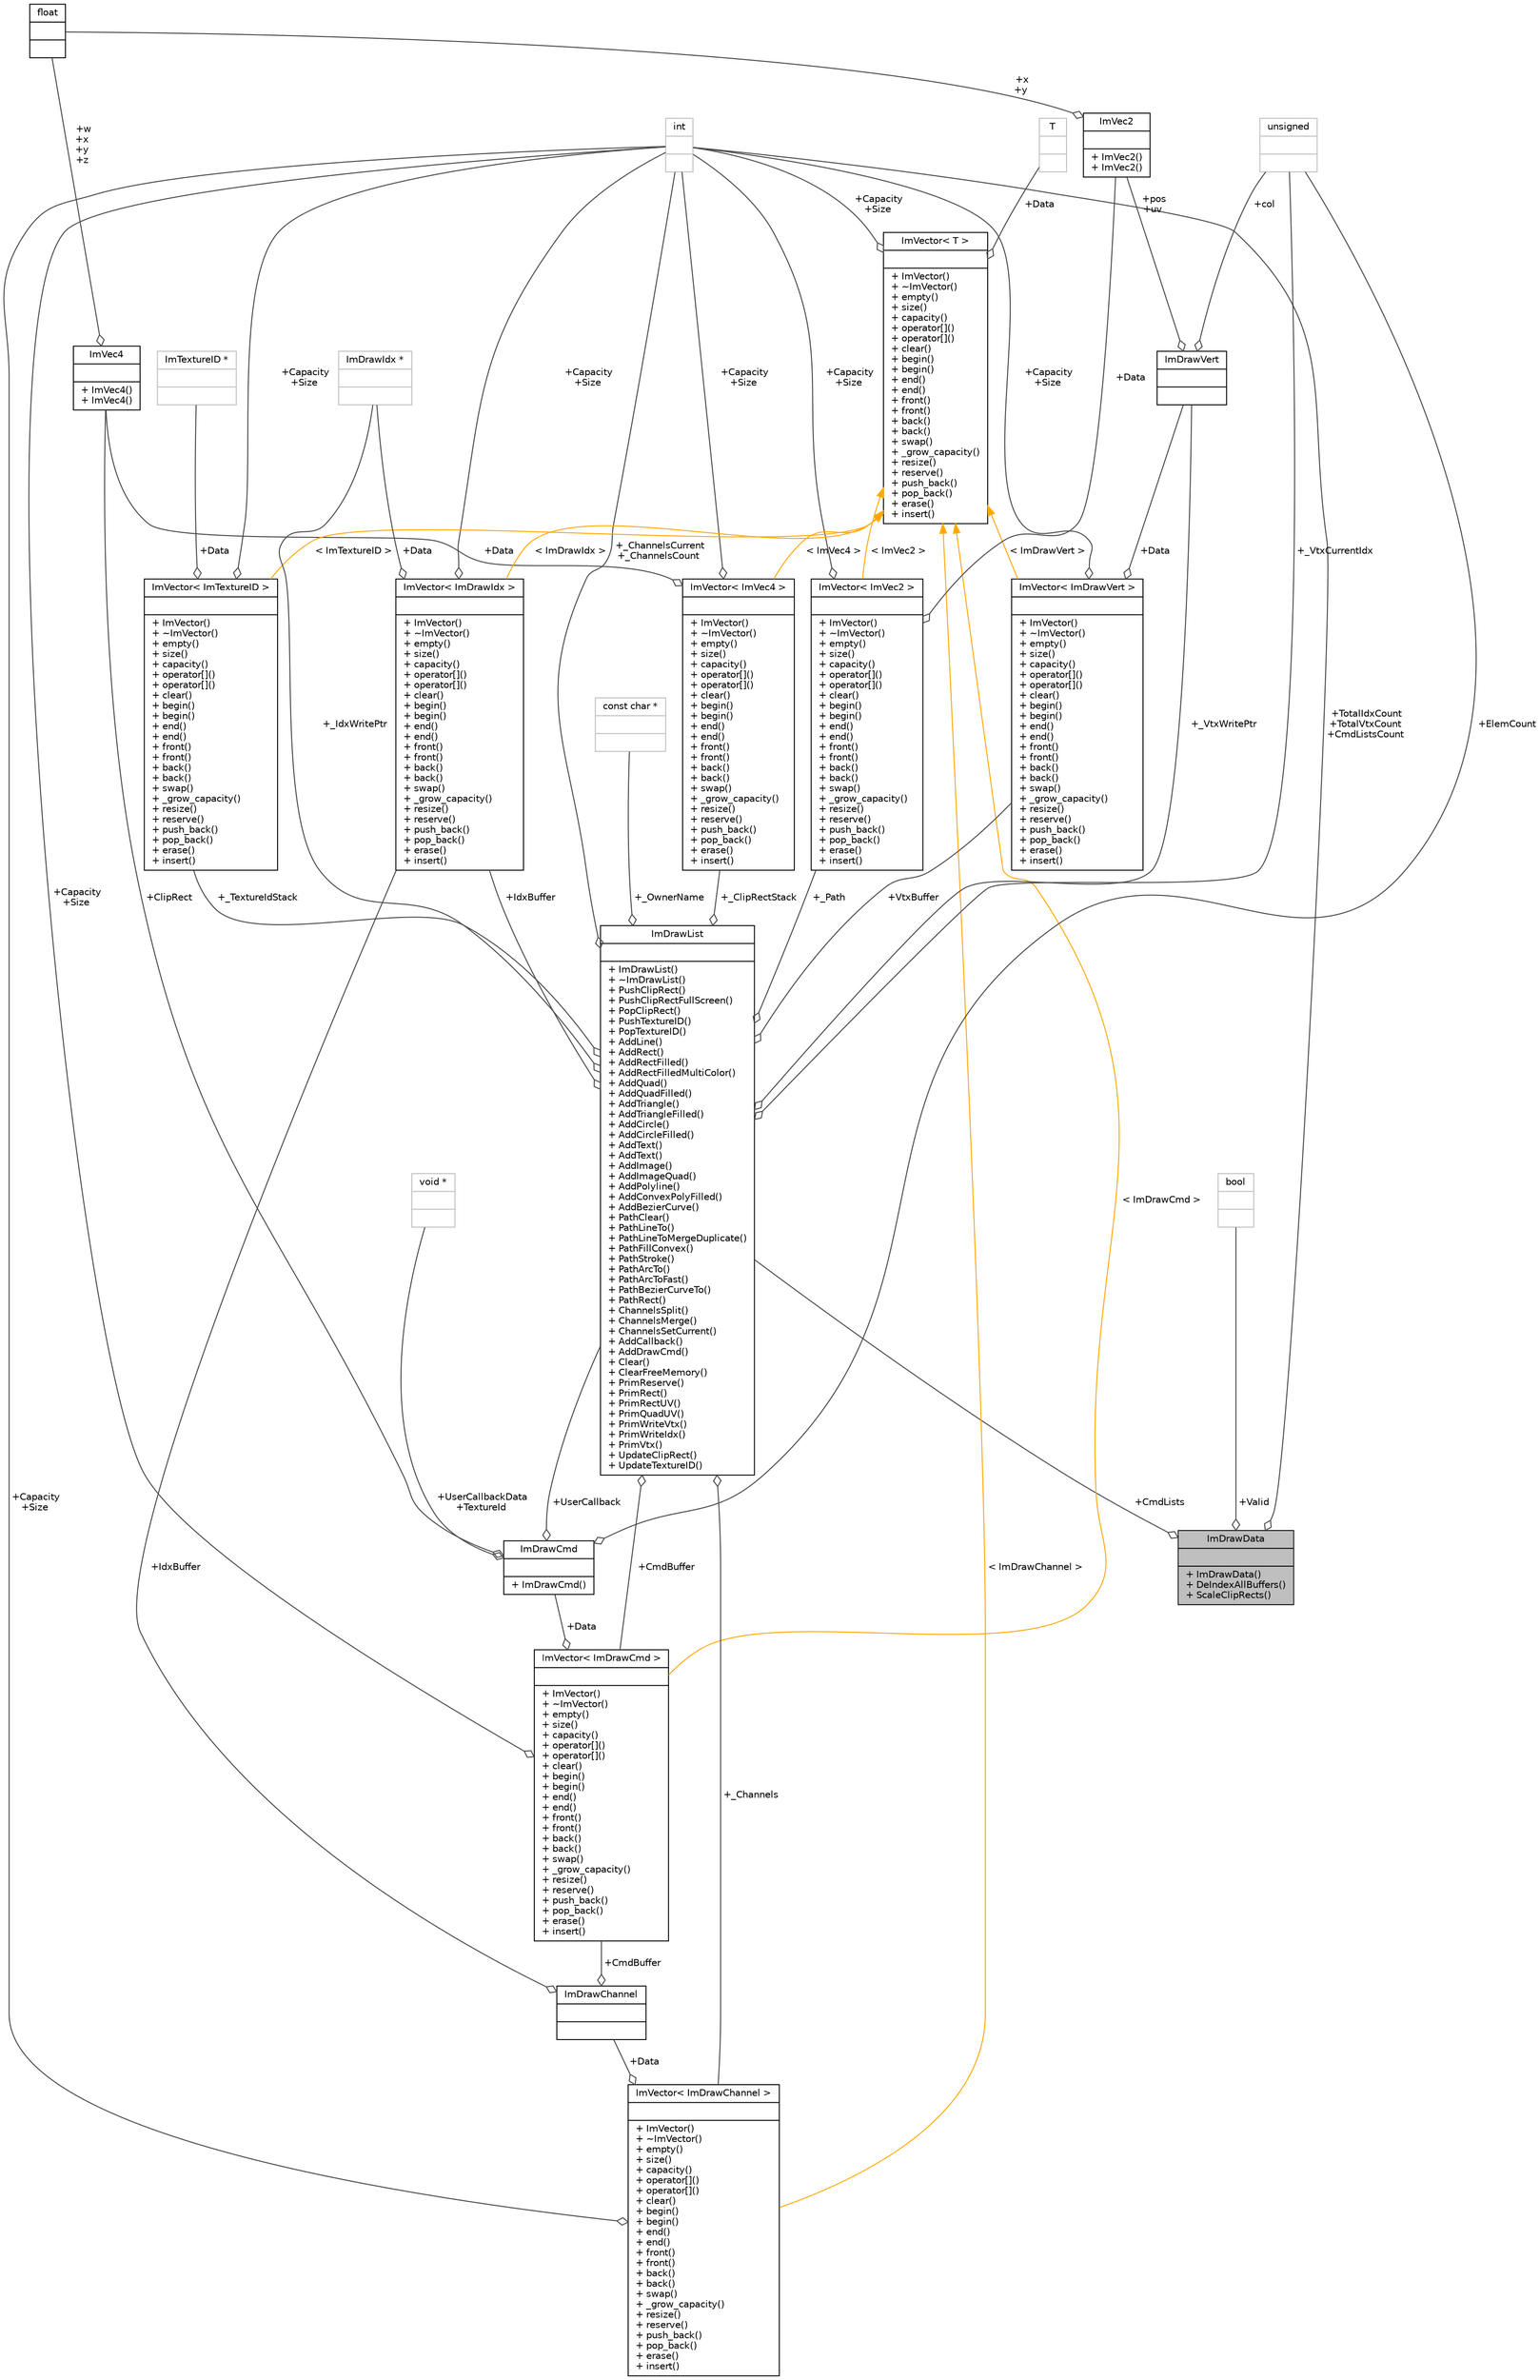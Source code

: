 digraph "ImDrawData"
{
 // INTERACTIVE_SVG=YES
  bgcolor="transparent";
  edge [fontname="Helvetica",fontsize="10",labelfontname="Helvetica",labelfontsize="10"];
  node [fontname="Helvetica",fontsize="10",shape=record];
  Node1 [label="{ImDrawData\n||+ ImDrawData()\l+ DeIndexAllBuffers()\l+ ScaleClipRects()\l}",height=0.2,width=0.4,color="black", fillcolor="grey75", style="filled" fontcolor="black"];
  Node2 -> Node1 [color="grey25",fontsize="10",style="solid",label=" +TotalIdxCount\n+TotalVtxCount\n+CmdListsCount" ,arrowhead="odiamond",fontname="Helvetica"];
  Node2 [label="{int\n||}",height=0.2,width=0.4,color="grey75"];
  Node3 -> Node1 [color="grey25",fontsize="10",style="solid",label=" +Valid" ,arrowhead="odiamond",fontname="Helvetica"];
  Node3 [label="{bool\n||}",height=0.2,width=0.4,color="grey75"];
  Node4 -> Node1 [color="grey25",fontsize="10",style="solid",label=" +CmdLists" ,arrowhead="odiamond",fontname="Helvetica"];
  Node4 [label="{ImDrawList\n||+ ImDrawList()\l+ ~ImDrawList()\l+ PushClipRect()\l+ PushClipRectFullScreen()\l+ PopClipRect()\l+ PushTextureID()\l+ PopTextureID()\l+ AddLine()\l+ AddRect()\l+ AddRectFilled()\l+ AddRectFilledMultiColor()\l+ AddQuad()\l+ AddQuadFilled()\l+ AddTriangle()\l+ AddTriangleFilled()\l+ AddCircle()\l+ AddCircleFilled()\l+ AddText()\l+ AddText()\l+ AddImage()\l+ AddImageQuad()\l+ AddPolyline()\l+ AddConvexPolyFilled()\l+ AddBezierCurve()\l+ PathClear()\l+ PathLineTo()\l+ PathLineToMergeDuplicate()\l+ PathFillConvex()\l+ PathStroke()\l+ PathArcTo()\l+ PathArcToFast()\l+ PathBezierCurveTo()\l+ PathRect()\l+ ChannelsSplit()\l+ ChannelsMerge()\l+ ChannelsSetCurrent()\l+ AddCallback()\l+ AddDrawCmd()\l+ Clear()\l+ ClearFreeMemory()\l+ PrimReserve()\l+ PrimRect()\l+ PrimRectUV()\l+ PrimQuadUV()\l+ PrimWriteVtx()\l+ PrimWriteIdx()\l+ PrimVtx()\l+ UpdateClipRect()\l+ UpdateTextureID()\l}",height=0.2,width=0.4,color="black",URL="$d2/d31/structImDrawList.html"];
  Node5 -> Node4 [color="grey25",fontsize="10",style="solid",label=" +_ClipRectStack" ,arrowhead="odiamond",fontname="Helvetica"];
  Node5 [label="{ImVector\< ImVec4 \>\n||+ ImVector()\l+ ~ImVector()\l+ empty()\l+ size()\l+ capacity()\l+ operator[]()\l+ operator[]()\l+ clear()\l+ begin()\l+ begin()\l+ end()\l+ end()\l+ front()\l+ front()\l+ back()\l+ back()\l+ swap()\l+ _grow_capacity()\l+ resize()\l+ reserve()\l+ push_back()\l+ pop_back()\l+ erase()\l+ insert()\l}",height=0.2,width=0.4,color="black",URL="$d3/d32/classImVector.html"];
  Node6 -> Node5 [color="grey25",fontsize="10",style="solid",label=" +Data" ,arrowhead="odiamond",fontname="Helvetica"];
  Node6 [label="{ImVec4\n||+ ImVec4()\l+ ImVec4()\l}",height=0.2,width=0.4,color="black",URL="$dc/dee/structImVec4.html"];
  Node7 -> Node6 [color="grey25",fontsize="10",style="solid",label=" +w\n+x\n+y\n+z" ,arrowhead="odiamond",fontname="Helvetica"];
  Node7 [label="{float\n||}",height=0.2,width=0.4,color="black",URL="$d4/dc3/classfloat.html"];
  Node2 -> Node5 [color="grey25",fontsize="10",style="solid",label=" +Capacity\n+Size" ,arrowhead="odiamond",fontname="Helvetica"];
  Node8 -> Node5 [dir="back",color="orange",fontsize="10",style="solid",label=" \< ImVec4 \>" ,fontname="Helvetica"];
  Node8 [label="{ImVector\< T \>\n||+ ImVector()\l+ ~ImVector()\l+ empty()\l+ size()\l+ capacity()\l+ operator[]()\l+ operator[]()\l+ clear()\l+ begin()\l+ begin()\l+ end()\l+ end()\l+ front()\l+ front()\l+ back()\l+ back()\l+ swap()\l+ _grow_capacity()\l+ resize()\l+ reserve()\l+ push_back()\l+ pop_back()\l+ erase()\l+ insert()\l}",height=0.2,width=0.4,color="black",URL="$d3/d32/classImVector.html"];
  Node2 -> Node8 [color="grey25",fontsize="10",style="solid",label=" +Capacity\n+Size" ,arrowhead="odiamond",fontname="Helvetica"];
  Node9 -> Node8 [color="grey25",fontsize="10",style="solid",label=" +Data" ,arrowhead="odiamond",fontname="Helvetica"];
  Node9 [label="{T\n||}",height=0.2,width=0.4,color="grey75"];
  Node10 -> Node4 [color="grey25",fontsize="10",style="solid",label=" +_IdxWritePtr" ,arrowhead="odiamond",fontname="Helvetica"];
  Node10 [label="{ImDrawIdx *\n||}",height=0.2,width=0.4,color="grey75"];
  Node11 -> Node4 [color="grey25",fontsize="10",style="solid",label=" +VtxBuffer" ,arrowhead="odiamond",fontname="Helvetica"];
  Node11 [label="{ImVector\< ImDrawVert \>\n||+ ImVector()\l+ ~ImVector()\l+ empty()\l+ size()\l+ capacity()\l+ operator[]()\l+ operator[]()\l+ clear()\l+ begin()\l+ begin()\l+ end()\l+ end()\l+ front()\l+ front()\l+ back()\l+ back()\l+ swap()\l+ _grow_capacity()\l+ resize()\l+ reserve()\l+ push_back()\l+ pop_back()\l+ erase()\l+ insert()\l}",height=0.2,width=0.4,color="black",URL="$d3/d32/classImVector.html"];
  Node2 -> Node11 [color="grey25",fontsize="10",style="solid",label=" +Capacity\n+Size" ,arrowhead="odiamond",fontname="Helvetica"];
  Node12 -> Node11 [color="grey25",fontsize="10",style="solid",label=" +Data" ,arrowhead="odiamond",fontname="Helvetica"];
  Node12 [label="{ImDrawVert\n||}",height=0.2,width=0.4,color="black",URL="$d3/dfa/structImDrawVert.html"];
  Node13 -> Node12 [color="grey25",fontsize="10",style="solid",label=" +pos\n+uv" ,arrowhead="odiamond",fontname="Helvetica"];
  Node13 [label="{ImVec2\n||+ ImVec2()\l+ ImVec2()\l}",height=0.2,width=0.4,color="black",URL="$d3/dc2/structImVec2.html"];
  Node7 -> Node13 [color="grey25",fontsize="10",style="solid",label=" +x\n+y" ,arrowhead="odiamond",fontname="Helvetica"];
  Node14 -> Node12 [color="grey25",fontsize="10",style="solid",label=" +col" ,arrowhead="odiamond",fontname="Helvetica"];
  Node14 [label="{unsigned\n||}",height=0.2,width=0.4,color="grey75"];
  Node8 -> Node11 [dir="back",color="orange",fontsize="10",style="solid",label=" \< ImDrawVert \>" ,fontname="Helvetica"];
  Node15 -> Node4 [color="grey25",fontsize="10",style="solid",label=" +_Channels" ,arrowhead="odiamond",fontname="Helvetica"];
  Node15 [label="{ImVector\< ImDrawChannel \>\n||+ ImVector()\l+ ~ImVector()\l+ empty()\l+ size()\l+ capacity()\l+ operator[]()\l+ operator[]()\l+ clear()\l+ begin()\l+ begin()\l+ end()\l+ end()\l+ front()\l+ front()\l+ back()\l+ back()\l+ swap()\l+ _grow_capacity()\l+ resize()\l+ reserve()\l+ push_back()\l+ pop_back()\l+ erase()\l+ insert()\l}",height=0.2,width=0.4,color="black",URL="$d3/d32/classImVector.html"];
  Node2 -> Node15 [color="grey25",fontsize="10",style="solid",label=" +Capacity\n+Size" ,arrowhead="odiamond",fontname="Helvetica"];
  Node16 -> Node15 [color="grey25",fontsize="10",style="solid",label=" +Data" ,arrowhead="odiamond",fontname="Helvetica"];
  Node16 [label="{ImDrawChannel\n||}",height=0.2,width=0.4,color="black",URL="$d7/d3a/structImDrawChannel.html"];
  Node17 -> Node16 [color="grey25",fontsize="10",style="solid",label=" +CmdBuffer" ,arrowhead="odiamond",fontname="Helvetica"];
  Node17 [label="{ImVector\< ImDrawCmd \>\n||+ ImVector()\l+ ~ImVector()\l+ empty()\l+ size()\l+ capacity()\l+ operator[]()\l+ operator[]()\l+ clear()\l+ begin()\l+ begin()\l+ end()\l+ end()\l+ front()\l+ front()\l+ back()\l+ back()\l+ swap()\l+ _grow_capacity()\l+ resize()\l+ reserve()\l+ push_back()\l+ pop_back()\l+ erase()\l+ insert()\l}",height=0.2,width=0.4,color="black",URL="$d3/d32/classImVector.html"];
  Node18 -> Node17 [color="grey25",fontsize="10",style="solid",label=" +Data" ,arrowhead="odiamond",fontname="Helvetica"];
  Node18 [label="{ImDrawCmd\n||+ ImDrawCmd()\l}",height=0.2,width=0.4,color="black",URL="$d9/de6/structImDrawCmd.html"];
  Node6 -> Node18 [color="grey25",fontsize="10",style="solid",label=" +ClipRect" ,arrowhead="odiamond",fontname="Helvetica"];
  Node14 -> Node18 [color="grey25",fontsize="10",style="solid",label=" +ElemCount" ,arrowhead="odiamond",fontname="Helvetica"];
  Node19 -> Node18 [color="grey25",fontsize="10",style="solid",label=" +UserCallbackData\n+TextureId" ,arrowhead="odiamond",fontname="Helvetica"];
  Node19 [label="{void *\n||}",height=0.2,width=0.4,color="grey75"];
  Node4 -> Node18 [color="grey25",fontsize="10",style="solid",label=" +UserCallback" ,arrowhead="odiamond",fontname="Helvetica"];
  Node2 -> Node17 [color="grey25",fontsize="10",style="solid",label=" +Capacity\n+Size" ,arrowhead="odiamond",fontname="Helvetica"];
  Node8 -> Node17 [dir="back",color="orange",fontsize="10",style="solid",label=" \< ImDrawCmd \>" ,fontname="Helvetica"];
  Node20 -> Node16 [color="grey25",fontsize="10",style="solid",label=" +IdxBuffer" ,arrowhead="odiamond",fontname="Helvetica"];
  Node20 [label="{ImVector\< ImDrawIdx \>\n||+ ImVector()\l+ ~ImVector()\l+ empty()\l+ size()\l+ capacity()\l+ operator[]()\l+ operator[]()\l+ clear()\l+ begin()\l+ begin()\l+ end()\l+ end()\l+ front()\l+ front()\l+ back()\l+ back()\l+ swap()\l+ _grow_capacity()\l+ resize()\l+ reserve()\l+ push_back()\l+ pop_back()\l+ erase()\l+ insert()\l}",height=0.2,width=0.4,color="black",URL="$d3/d32/classImVector.html"];
  Node10 -> Node20 [color="grey25",fontsize="10",style="solid",label=" +Data" ,arrowhead="odiamond",fontname="Helvetica"];
  Node2 -> Node20 [color="grey25",fontsize="10",style="solid",label=" +Capacity\n+Size" ,arrowhead="odiamond",fontname="Helvetica"];
  Node8 -> Node20 [dir="back",color="orange",fontsize="10",style="solid",label=" \< ImDrawIdx \>" ,fontname="Helvetica"];
  Node8 -> Node15 [dir="back",color="orange",fontsize="10",style="solid",label=" \< ImDrawChannel \>" ,fontname="Helvetica"];
  Node21 -> Node4 [color="grey25",fontsize="10",style="solid",label=" +_Path" ,arrowhead="odiamond",fontname="Helvetica"];
  Node21 [label="{ImVector\< ImVec2 \>\n||+ ImVector()\l+ ~ImVector()\l+ empty()\l+ size()\l+ capacity()\l+ operator[]()\l+ operator[]()\l+ clear()\l+ begin()\l+ begin()\l+ end()\l+ end()\l+ front()\l+ front()\l+ back()\l+ back()\l+ swap()\l+ _grow_capacity()\l+ resize()\l+ reserve()\l+ push_back()\l+ pop_back()\l+ erase()\l+ insert()\l}",height=0.2,width=0.4,color="black",URL="$d3/d32/classImVector.html"];
  Node13 -> Node21 [color="grey25",fontsize="10",style="solid",label=" +Data" ,arrowhead="odiamond",fontname="Helvetica"];
  Node2 -> Node21 [color="grey25",fontsize="10",style="solid",label=" +Capacity\n+Size" ,arrowhead="odiamond",fontname="Helvetica"];
  Node8 -> Node21 [dir="back",color="orange",fontsize="10",style="solid",label=" \< ImVec2 \>" ,fontname="Helvetica"];
  Node2 -> Node4 [color="grey25",fontsize="10",style="solid",label=" +_ChannelsCurrent\n+_ChannelsCount" ,arrowhead="odiamond",fontname="Helvetica"];
  Node12 -> Node4 [color="grey25",fontsize="10",style="solid",label=" +_VtxWritePtr" ,arrowhead="odiamond",fontname="Helvetica"];
  Node22 -> Node4 [color="grey25",fontsize="10",style="solid",label=" +_OwnerName" ,arrowhead="odiamond",fontname="Helvetica"];
  Node22 [label="{const char *\n||}",height=0.2,width=0.4,color="grey75"];
  Node17 -> Node4 [color="grey25",fontsize="10",style="solid",label=" +CmdBuffer" ,arrowhead="odiamond",fontname="Helvetica"];
  Node14 -> Node4 [color="grey25",fontsize="10",style="solid",label=" +_VtxCurrentIdx" ,arrowhead="odiamond",fontname="Helvetica"];
  Node20 -> Node4 [color="grey25",fontsize="10",style="solid",label=" +IdxBuffer" ,arrowhead="odiamond",fontname="Helvetica"];
  Node23 -> Node4 [color="grey25",fontsize="10",style="solid",label=" +_TextureIdStack" ,arrowhead="odiamond",fontname="Helvetica"];
  Node23 [label="{ImVector\< ImTextureID \>\n||+ ImVector()\l+ ~ImVector()\l+ empty()\l+ size()\l+ capacity()\l+ operator[]()\l+ operator[]()\l+ clear()\l+ begin()\l+ begin()\l+ end()\l+ end()\l+ front()\l+ front()\l+ back()\l+ back()\l+ swap()\l+ _grow_capacity()\l+ resize()\l+ reserve()\l+ push_back()\l+ pop_back()\l+ erase()\l+ insert()\l}",height=0.2,width=0.4,color="black",URL="$d3/d32/classImVector.html"];
  Node2 -> Node23 [color="grey25",fontsize="10",style="solid",label=" +Capacity\n+Size" ,arrowhead="odiamond",fontname="Helvetica"];
  Node24 -> Node23 [color="grey25",fontsize="10",style="solid",label=" +Data" ,arrowhead="odiamond",fontname="Helvetica"];
  Node24 [label="{ImTextureID *\n||}",height=0.2,width=0.4,color="grey75"];
  Node8 -> Node23 [dir="back",color="orange",fontsize="10",style="solid",label=" \< ImTextureID \>" ,fontname="Helvetica"];
}
